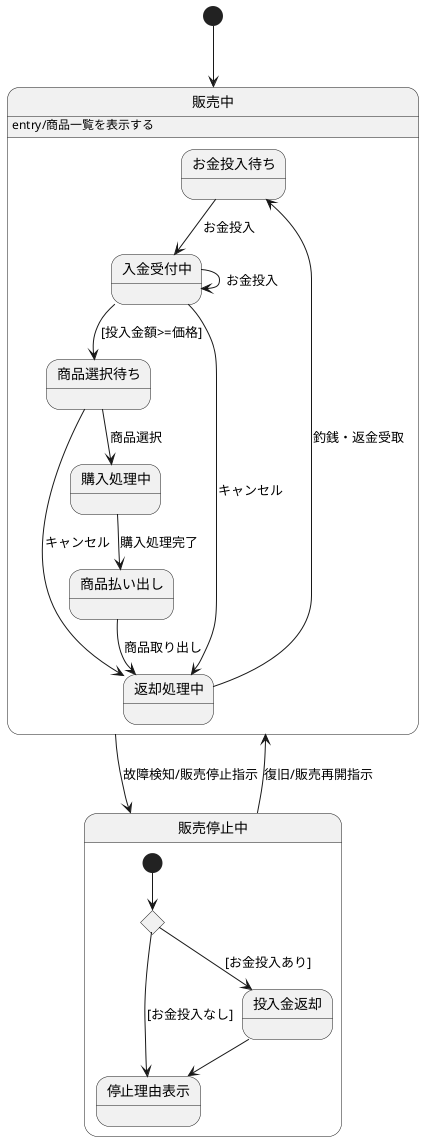 @startuml
[*] --> 販売中

state 販売中 {
    販売中 : entry/商品一覧を表示する

    お金投入待ち --> 入金受付中 : お金投入
    入金受付中 --> 入金受付中 : お金投入
    入金受付中 --> 商品選択待ち : [投入金額>=価格]
    入金受付中 --> 返却処理中 : キャンセル


    商品選択待ち --> 購入処理中 : 商品選択
    商品選択待ち --> 返却処理中 : キャンセル
    購入処理中 --> 商品払い出し : 購入処理完了
    商品払い出し --> 返却処理中 : 商品取り出し
    返却処理中 --> お金投入待ち : 釣銭・返金受取
}

販売中 --> 販売停止中 : 故障検知/販売停止指示
販売停止中 --> 販売中 : 復旧/販売再開指示

state 販売停止中 {
    state c <<choice>>
    [*] --> c
    c --> 停止理由表示: [お金投入なし]
    c --> 投入金返却 : [お金投入あり]
    投入金返却 --> 停止理由表示
}

@enduml